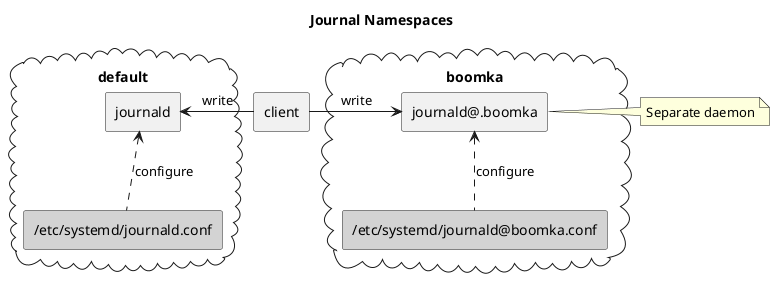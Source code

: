 @startuml
skinparam componentStyle rectangle

title Journal Namespaces

cloud "default" {
    [/etc/systemd/journald.conf] #lightgrey
    [/etc/systemd/journald.conf] .up.> [journald] : configure
}

cloud "boomka" {
    [/etc/systemd/journald@boomka.conf] #lightgrey
    [/etc/systemd/journald@boomka.conf] .up.> [journald@.boomka] : configure
}

[client] -left-> [journald] : write
[client] -right-> [journald@.boomka] : write

note right of "journald@.boomka" : Separate daemon

@enduml
